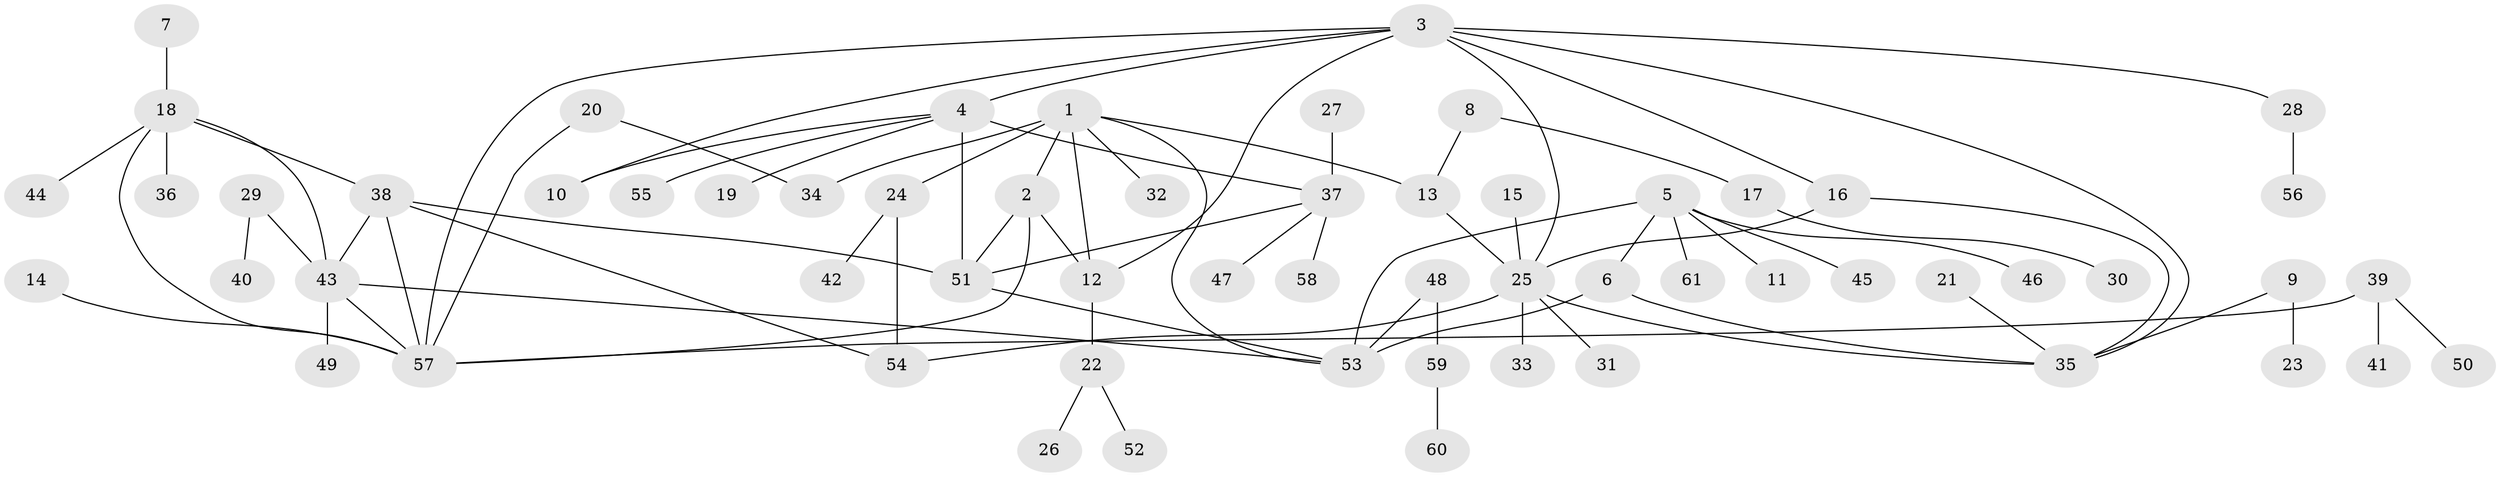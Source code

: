 // original degree distribution, {6: 0.023255813953488372, 4: 0.06976744186046512, 8: 0.03488372093023256, 9: 0.023255813953488372, 7: 0.06976744186046512, 5: 0.023255813953488372, 3: 0.08139534883720931, 2: 0.1511627906976744, 1: 0.5232558139534884}
// Generated by graph-tools (version 1.1) at 2025/37/03/04/25 23:37:36]
// undirected, 61 vertices, 80 edges
graph export_dot {
  node [color=gray90,style=filled];
  1;
  2;
  3;
  4;
  5;
  6;
  7;
  8;
  9;
  10;
  11;
  12;
  13;
  14;
  15;
  16;
  17;
  18;
  19;
  20;
  21;
  22;
  23;
  24;
  25;
  26;
  27;
  28;
  29;
  30;
  31;
  32;
  33;
  34;
  35;
  36;
  37;
  38;
  39;
  40;
  41;
  42;
  43;
  44;
  45;
  46;
  47;
  48;
  49;
  50;
  51;
  52;
  53;
  54;
  55;
  56;
  57;
  58;
  59;
  60;
  61;
  1 -- 2 [weight=2.0];
  1 -- 12 [weight=1.0];
  1 -- 13 [weight=1.0];
  1 -- 24 [weight=1.0];
  1 -- 32 [weight=1.0];
  1 -- 34 [weight=1.0];
  1 -- 53 [weight=1.0];
  2 -- 12 [weight=2.0];
  2 -- 51 [weight=1.0];
  2 -- 57 [weight=1.0];
  3 -- 4 [weight=1.0];
  3 -- 10 [weight=1.0];
  3 -- 12 [weight=1.0];
  3 -- 16 [weight=1.0];
  3 -- 25 [weight=1.0];
  3 -- 28 [weight=1.0];
  3 -- 35 [weight=1.0];
  3 -- 57 [weight=1.0];
  4 -- 10 [weight=1.0];
  4 -- 19 [weight=1.0];
  4 -- 37 [weight=2.0];
  4 -- 51 [weight=2.0];
  4 -- 55 [weight=1.0];
  5 -- 6 [weight=2.0];
  5 -- 11 [weight=1.0];
  5 -- 45 [weight=1.0];
  5 -- 46 [weight=1.0];
  5 -- 53 [weight=1.0];
  5 -- 61 [weight=1.0];
  6 -- 35 [weight=1.0];
  6 -- 53 [weight=2.0];
  7 -- 18 [weight=1.0];
  8 -- 13 [weight=1.0];
  8 -- 17 [weight=1.0];
  9 -- 23 [weight=1.0];
  9 -- 35 [weight=1.0];
  12 -- 22 [weight=1.0];
  13 -- 25 [weight=1.0];
  14 -- 57 [weight=1.0];
  15 -- 25 [weight=1.0];
  16 -- 25 [weight=1.0];
  16 -- 35 [weight=1.0];
  17 -- 30 [weight=1.0];
  18 -- 36 [weight=1.0];
  18 -- 38 [weight=1.0];
  18 -- 43 [weight=1.0];
  18 -- 44 [weight=1.0];
  18 -- 57 [weight=1.0];
  20 -- 34 [weight=1.0];
  20 -- 57 [weight=1.0];
  21 -- 35 [weight=1.0];
  22 -- 26 [weight=1.0];
  22 -- 52 [weight=1.0];
  24 -- 42 [weight=1.0];
  24 -- 54 [weight=1.0];
  25 -- 31 [weight=1.0];
  25 -- 33 [weight=1.0];
  25 -- 35 [weight=1.0];
  25 -- 54 [weight=1.0];
  27 -- 37 [weight=1.0];
  28 -- 56 [weight=1.0];
  29 -- 40 [weight=1.0];
  29 -- 43 [weight=1.0];
  37 -- 47 [weight=1.0];
  37 -- 51 [weight=1.0];
  37 -- 58 [weight=1.0];
  38 -- 43 [weight=1.0];
  38 -- 51 [weight=1.0];
  38 -- 54 [weight=1.0];
  38 -- 57 [weight=1.0];
  39 -- 41 [weight=1.0];
  39 -- 50 [weight=1.0];
  39 -- 57 [weight=1.0];
  43 -- 49 [weight=1.0];
  43 -- 53 [weight=1.0];
  43 -- 57 [weight=1.0];
  48 -- 53 [weight=1.0];
  48 -- 59 [weight=1.0];
  51 -- 53 [weight=1.0];
  59 -- 60 [weight=1.0];
}
